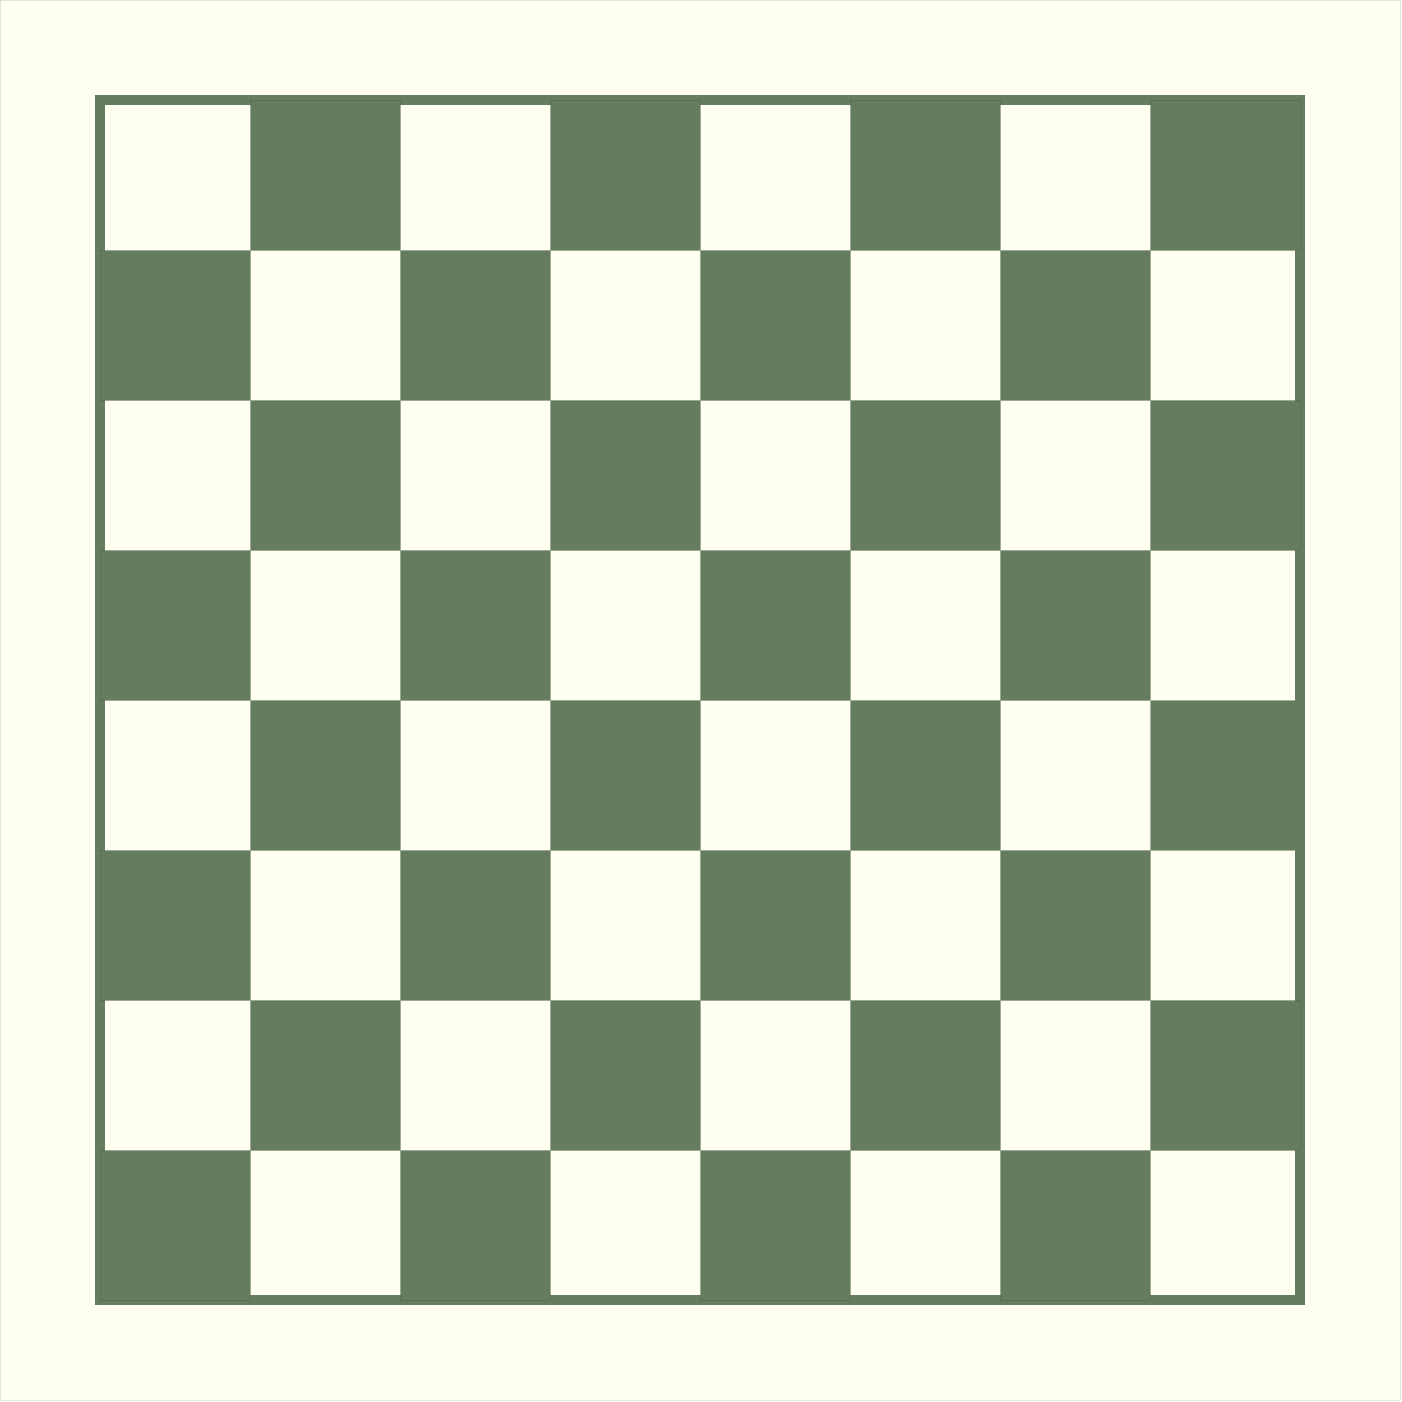 <mxfile version="21.0.2" type="github">
  <diagram name="Page-1" id="R9wjMzmz4tRbW6NVOSTy">
    <mxGraphModel dx="1662" dy="900" grid="1" gridSize="10" guides="1" tooltips="1" connect="1" arrows="1" fold="1" page="1" pageScale="1" pageWidth="850" pageHeight="1100" math="0" shadow="0">
      <root>
        <mxCell id="0" />
        <mxCell id="1" parent="0" />
        <mxCell id="0Whx0xgPv8gQWyR4Lrbi-156" value="" style="whiteSpace=wrap;html=1;aspect=fixed;fillColor=#fffff2;strokeWidth=0;" vertex="1" parent="1">
          <mxGeometry width="700" height="700" as="geometry" />
        </mxCell>
        <mxCell id="0Whx0xgPv8gQWyR4Lrbi-148" value="" style="group;strokeWidth=5;fillColor=#FFFFF2;strokeColor=#657D5E;container=0;" vertex="1" connectable="0" parent="1">
          <mxGeometry x="50" y="50" width="600" height="600" as="geometry" />
        </mxCell>
        <mxCell id="0Whx0xgPv8gQWyR4Lrbi-77" value="" style="whiteSpace=wrap;html=1;aspect=fixed;fillColor=#657D5E;strokeWidth=0;container=0;" vertex="1" parent="1">
          <mxGeometry x="125" y="50" width="75" height="75" as="geometry" />
        </mxCell>
        <mxCell id="0Whx0xgPv8gQWyR4Lrbi-79" value="" style="whiteSpace=wrap;html=1;aspect=fixed;fillColor=#657D5E;strokeWidth=0;container=0;" vertex="1" parent="1">
          <mxGeometry x="275" y="50" width="75" height="75" as="geometry" />
        </mxCell>
        <mxCell id="0Whx0xgPv8gQWyR4Lrbi-81" value="" style="whiteSpace=wrap;html=1;aspect=fixed;fillColor=#657D5E;strokeWidth=0;container=0;" vertex="1" parent="1">
          <mxGeometry x="425" y="50" width="75" height="75" as="geometry" />
        </mxCell>
        <mxCell id="0Whx0xgPv8gQWyR4Lrbi-83" value="" style="whiteSpace=wrap;html=1;aspect=fixed;fillColor=#657D5E;strokeWidth=0;container=0;" vertex="1" parent="1">
          <mxGeometry x="575" y="50" width="75" height="75" as="geometry" />
        </mxCell>
        <mxCell id="0Whx0xgPv8gQWyR4Lrbi-86" value="" style="whiteSpace=wrap;html=1;aspect=fixed;fillColor=#657D5E;strokeWidth=0;container=0;" vertex="1" parent="1">
          <mxGeometry x="50" y="125" width="75" height="75" as="geometry" />
        </mxCell>
        <mxCell id="0Whx0xgPv8gQWyR4Lrbi-88" value="" style="whiteSpace=wrap;html=1;aspect=fixed;fillColor=#657D5E;strokeWidth=0;container=0;" vertex="1" parent="1">
          <mxGeometry x="200" y="125" width="75" height="75" as="geometry" />
        </mxCell>
        <mxCell id="0Whx0xgPv8gQWyR4Lrbi-90" value="" style="whiteSpace=wrap;html=1;aspect=fixed;fillColor=#657D5E;strokeWidth=0;container=0;" vertex="1" parent="1">
          <mxGeometry x="350" y="125" width="75" height="75" as="geometry" />
        </mxCell>
        <mxCell id="0Whx0xgPv8gQWyR4Lrbi-92" value="" style="whiteSpace=wrap;html=1;aspect=fixed;fillColor=#657D5E;strokeWidth=0;container=0;" vertex="1" parent="1">
          <mxGeometry x="500" y="125" width="75" height="75" as="geometry" />
        </mxCell>
        <mxCell id="0Whx0xgPv8gQWyR4Lrbi-95" value="" style="whiteSpace=wrap;html=1;aspect=fixed;fillColor=#657D5E;strokeWidth=0;container=0;" vertex="1" parent="1">
          <mxGeometry x="125" y="200" width="75" height="75" as="geometry" />
        </mxCell>
        <mxCell id="0Whx0xgPv8gQWyR4Lrbi-97" value="" style="whiteSpace=wrap;html=1;aspect=fixed;fillColor=#657D5E;strokeWidth=0;container=0;" vertex="1" parent="1">
          <mxGeometry x="275" y="200" width="75" height="75" as="geometry" />
        </mxCell>
        <mxCell id="0Whx0xgPv8gQWyR4Lrbi-99" value="" style="whiteSpace=wrap;html=1;aspect=fixed;fillColor=#657D5E;strokeWidth=0;container=0;" vertex="1" parent="1">
          <mxGeometry x="425" y="200" width="75" height="75" as="geometry" />
        </mxCell>
        <mxCell id="0Whx0xgPv8gQWyR4Lrbi-101" value="" style="whiteSpace=wrap;html=1;aspect=fixed;fillColor=#657D5E;strokeWidth=0;container=0;" vertex="1" parent="1">
          <mxGeometry x="575" y="200" width="75" height="75" as="geometry" />
        </mxCell>
        <mxCell id="0Whx0xgPv8gQWyR4Lrbi-104" value="" style="whiteSpace=wrap;html=1;aspect=fixed;fillColor=#657D5E;strokeWidth=0;container=0;" vertex="1" parent="1">
          <mxGeometry x="50" y="275" width="75" height="75" as="geometry" />
        </mxCell>
        <mxCell id="0Whx0xgPv8gQWyR4Lrbi-106" value="" style="whiteSpace=wrap;html=1;aspect=fixed;fillColor=#657D5E;strokeWidth=0;container=0;" vertex="1" parent="1">
          <mxGeometry x="200" y="275" width="75" height="75" as="geometry" />
        </mxCell>
        <mxCell id="0Whx0xgPv8gQWyR4Lrbi-108" value="" style="whiteSpace=wrap;html=1;aspect=fixed;fillColor=#657D5E;strokeWidth=0;container=0;" vertex="1" parent="1">
          <mxGeometry x="350" y="275" width="75" height="75" as="geometry" />
        </mxCell>
        <mxCell id="0Whx0xgPv8gQWyR4Lrbi-110" value="" style="whiteSpace=wrap;html=1;aspect=fixed;fillColor=#657D5E;strokeWidth=0;container=0;" vertex="1" parent="1">
          <mxGeometry x="500" y="275" width="75" height="75" as="geometry" />
        </mxCell>
        <mxCell id="0Whx0xgPv8gQWyR4Lrbi-113" value="" style="whiteSpace=wrap;html=1;aspect=fixed;fillColor=#657D5E;strokeWidth=0;container=0;" vertex="1" parent="1">
          <mxGeometry x="125" y="350" width="75" height="75" as="geometry" />
        </mxCell>
        <mxCell id="0Whx0xgPv8gQWyR4Lrbi-115" value="" style="whiteSpace=wrap;html=1;aspect=fixed;fillColor=#657D5E;strokeWidth=0;container=0;" vertex="1" parent="1">
          <mxGeometry x="275" y="350" width="75" height="75" as="geometry" />
        </mxCell>
        <mxCell id="0Whx0xgPv8gQWyR4Lrbi-117" value="" style="whiteSpace=wrap;html=1;aspect=fixed;fillColor=#657D5E;strokeWidth=0;container=0;" vertex="1" parent="1">
          <mxGeometry x="425" y="350" width="75" height="75" as="geometry" />
        </mxCell>
        <mxCell id="0Whx0xgPv8gQWyR4Lrbi-119" value="" style="whiteSpace=wrap;html=1;aspect=fixed;fillColor=#657D5E;strokeWidth=0;strokeColor=#657D5E;container=0;" vertex="1" parent="1">
          <mxGeometry x="575" y="350" width="75" height="75" as="geometry" />
        </mxCell>
        <mxCell id="0Whx0xgPv8gQWyR4Lrbi-122" value="" style="whiteSpace=wrap;html=1;aspect=fixed;fillColor=#657D5E;strokeWidth=0;container=0;" vertex="1" parent="1">
          <mxGeometry x="50" y="425" width="75" height="75" as="geometry" />
        </mxCell>
        <mxCell id="0Whx0xgPv8gQWyR4Lrbi-124" value="" style="whiteSpace=wrap;html=1;aspect=fixed;fillColor=#657D5E;strokeWidth=0;container=0;" vertex="1" parent="1">
          <mxGeometry x="200" y="425" width="75" height="75" as="geometry" />
        </mxCell>
        <mxCell id="0Whx0xgPv8gQWyR4Lrbi-126" value="" style="whiteSpace=wrap;html=1;aspect=fixed;fillColor=#657D5E;strokeWidth=0;container=0;" vertex="1" parent="1">
          <mxGeometry x="350" y="425" width="75" height="75" as="geometry" />
        </mxCell>
        <mxCell id="0Whx0xgPv8gQWyR4Lrbi-128" value="" style="whiteSpace=wrap;html=1;aspect=fixed;fillColor=#657D5E;strokeWidth=0;container=0;" vertex="1" parent="1">
          <mxGeometry x="500" y="425" width="75" height="75" as="geometry" />
        </mxCell>
        <mxCell id="0Whx0xgPv8gQWyR4Lrbi-131" value="" style="whiteSpace=wrap;html=1;aspect=fixed;fillColor=#657D5E;strokeWidth=0;container=0;" vertex="1" parent="1">
          <mxGeometry x="125" y="500" width="75" height="75" as="geometry" />
        </mxCell>
        <mxCell id="0Whx0xgPv8gQWyR4Lrbi-133" value="" style="whiteSpace=wrap;html=1;aspect=fixed;fillColor=#657D5E;strokeWidth=0;container=0;" vertex="1" parent="1">
          <mxGeometry x="275" y="500" width="75" height="75" as="geometry" />
        </mxCell>
        <mxCell id="0Whx0xgPv8gQWyR4Lrbi-135" value="" style="whiteSpace=wrap;html=1;aspect=fixed;fillColor=#657D5E;strokeWidth=0;container=0;" vertex="1" parent="1">
          <mxGeometry x="425" y="500" width="75" height="75" as="geometry" />
        </mxCell>
        <mxCell id="0Whx0xgPv8gQWyR4Lrbi-137" value="" style="whiteSpace=wrap;html=1;aspect=fixed;fillColor=#657D5E;strokeWidth=0;container=0;" vertex="1" parent="1">
          <mxGeometry x="575" y="500" width="75" height="75" as="geometry" />
        </mxCell>
        <mxCell id="0Whx0xgPv8gQWyR4Lrbi-140" value="" style="whiteSpace=wrap;html=1;aspect=fixed;fillColor=#657D5E;strokeWidth=0;container=0;" vertex="1" parent="1">
          <mxGeometry x="50" y="575" width="75" height="75" as="geometry" />
        </mxCell>
        <mxCell id="0Whx0xgPv8gQWyR4Lrbi-142" value="" style="whiteSpace=wrap;html=1;aspect=fixed;fillColor=#657D5E;strokeWidth=0;container=0;" vertex="1" parent="1">
          <mxGeometry x="200" y="575" width="75" height="75" as="geometry" />
        </mxCell>
        <mxCell id="0Whx0xgPv8gQWyR4Lrbi-144" value="" style="whiteSpace=wrap;html=1;aspect=fixed;fillColor=#657D5E;strokeWidth=0;container=0;" vertex="1" parent="1">
          <mxGeometry x="350" y="575" width="75" height="75" as="geometry" />
        </mxCell>
        <mxCell id="0Whx0xgPv8gQWyR4Lrbi-146" value="" style="whiteSpace=wrap;html=1;aspect=fixed;fillColor=#657D5E;strokeWidth=0;container=0;" vertex="1" parent="1">
          <mxGeometry x="500" y="575" width="75" height="75" as="geometry" />
        </mxCell>
      </root>
    </mxGraphModel>
  </diagram>
</mxfile>
